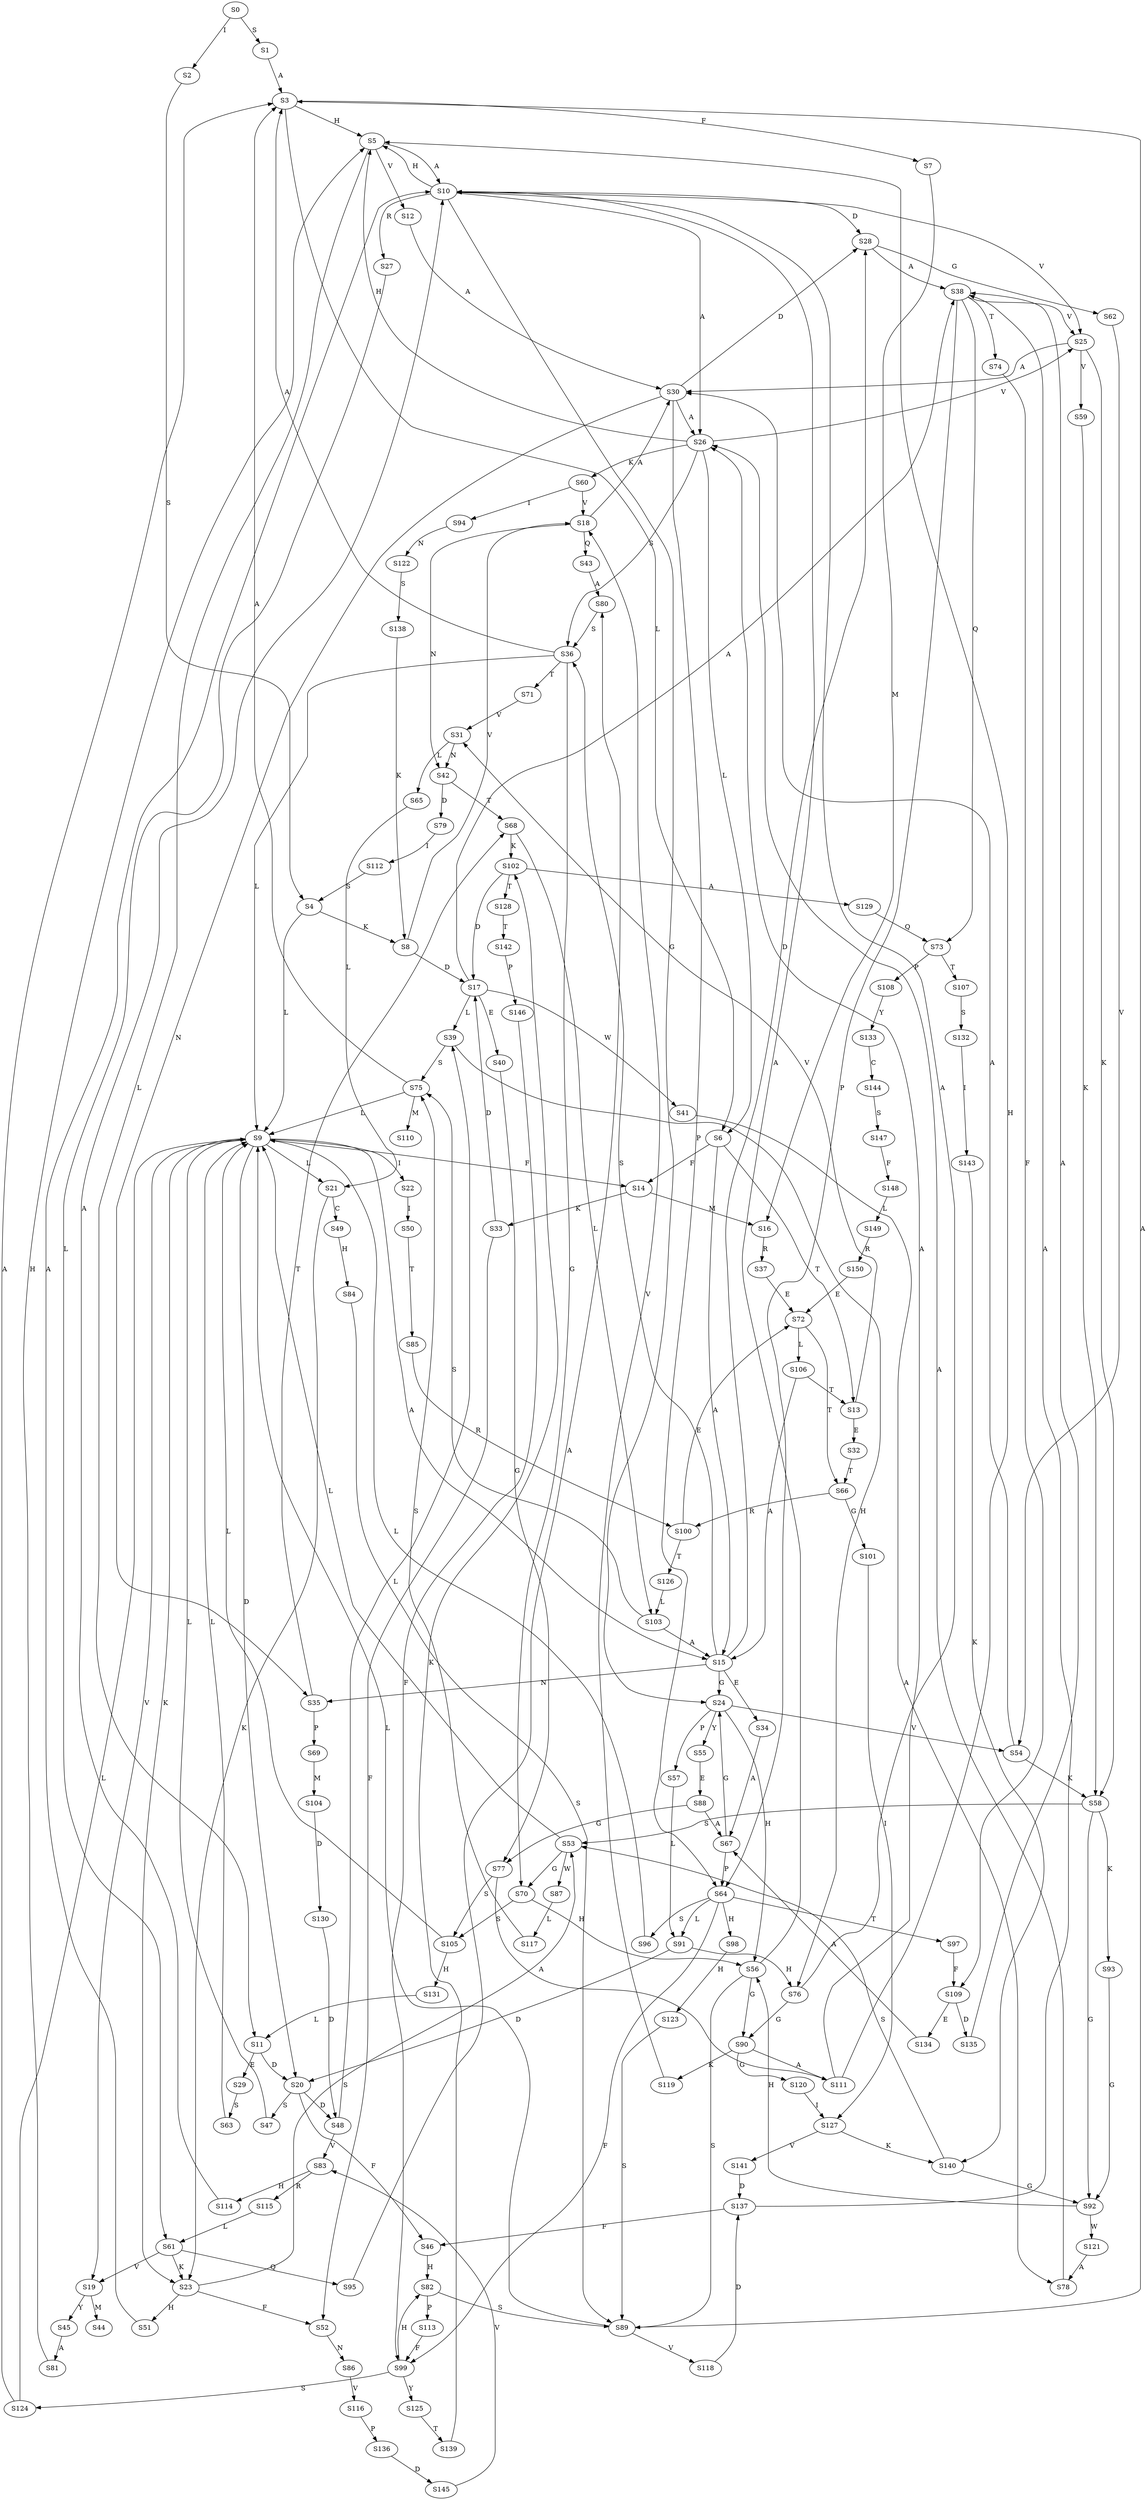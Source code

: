 strict digraph  {
	S0 -> S1 [ label = S ];
	S0 -> S2 [ label = I ];
	S1 -> S3 [ label = A ];
	S2 -> S4 [ label = S ];
	S3 -> S5 [ label = H ];
	S3 -> S6 [ label = L ];
	S3 -> S7 [ label = F ];
	S4 -> S8 [ label = K ];
	S4 -> S9 [ label = L ];
	S5 -> S10 [ label = A ];
	S5 -> S11 [ label = L ];
	S5 -> S12 [ label = V ];
	S6 -> S13 [ label = T ];
	S6 -> S14 [ label = F ];
	S6 -> S15 [ label = A ];
	S7 -> S16 [ label = M ];
	S8 -> S17 [ label = D ];
	S8 -> S18 [ label = V ];
	S9 -> S19 [ label = V ];
	S9 -> S14 [ label = F ];
	S9 -> S20 [ label = D ];
	S9 -> S15 [ label = A ];
	S9 -> S21 [ label = L ];
	S9 -> S22 [ label = I ];
	S9 -> S23 [ label = K ];
	S10 -> S24 [ label = G ];
	S10 -> S25 [ label = V ];
	S10 -> S5 [ label = H ];
	S10 -> S26 [ label = A ];
	S10 -> S27 [ label = R ];
	S10 -> S28 [ label = D ];
	S11 -> S20 [ label = D ];
	S11 -> S29 [ label = E ];
	S12 -> S30 [ label = A ];
	S13 -> S31 [ label = V ];
	S13 -> S32 [ label = E ];
	S14 -> S16 [ label = M ];
	S14 -> S33 [ label = K ];
	S15 -> S34 [ label = E ];
	S15 -> S28 [ label = D ];
	S15 -> S35 [ label = N ];
	S15 -> S36 [ label = S ];
	S15 -> S24 [ label = G ];
	S16 -> S37 [ label = R ];
	S17 -> S38 [ label = A ];
	S17 -> S39 [ label = L ];
	S17 -> S40 [ label = E ];
	S17 -> S41 [ label = W ];
	S18 -> S42 [ label = N ];
	S18 -> S43 [ label = Q ];
	S18 -> S30 [ label = A ];
	S19 -> S44 [ label = M ];
	S19 -> S45 [ label = Y ];
	S20 -> S46 [ label = F ];
	S20 -> S47 [ label = S ];
	S20 -> S48 [ label = D ];
	S21 -> S23 [ label = K ];
	S21 -> S49 [ label = C ];
	S22 -> S50 [ label = I ];
	S23 -> S51 [ label = H ];
	S23 -> S52 [ label = F ];
	S23 -> S53 [ label = S ];
	S24 -> S54 [ label = V ];
	S24 -> S55 [ label = Y ];
	S24 -> S56 [ label = H ];
	S24 -> S57 [ label = P ];
	S25 -> S58 [ label = K ];
	S25 -> S30 [ label = A ];
	S25 -> S59 [ label = V ];
	S26 -> S60 [ label = K ];
	S26 -> S6 [ label = L ];
	S26 -> S36 [ label = S ];
	S26 -> S25 [ label = V ];
	S26 -> S5 [ label = H ];
	S27 -> S61 [ label = L ];
	S28 -> S38 [ label = A ];
	S28 -> S62 [ label = G ];
	S29 -> S63 [ label = S ];
	S30 -> S35 [ label = N ];
	S30 -> S64 [ label = P ];
	S30 -> S26 [ label = A ];
	S30 -> S28 [ label = D ];
	S31 -> S65 [ label = L ];
	S31 -> S42 [ label = N ];
	S32 -> S66 [ label = T ];
	S33 -> S17 [ label = D ];
	S33 -> S52 [ label = F ];
	S34 -> S67 [ label = A ];
	S35 -> S68 [ label = T ];
	S35 -> S69 [ label = P ];
	S36 -> S70 [ label = G ];
	S36 -> S9 [ label = L ];
	S36 -> S3 [ label = A ];
	S36 -> S71 [ label = T ];
	S37 -> S72 [ label = E ];
	S38 -> S64 [ label = P ];
	S38 -> S25 [ label = V ];
	S38 -> S73 [ label = Q ];
	S38 -> S74 [ label = T ];
	S39 -> S75 [ label = S ];
	S39 -> S76 [ label = H ];
	S40 -> S77 [ label = G ];
	S41 -> S78 [ label = A ];
	S42 -> S68 [ label = T ];
	S42 -> S79 [ label = D ];
	S43 -> S80 [ label = A ];
	S45 -> S81 [ label = A ];
	S46 -> S82 [ label = H ];
	S47 -> S9 [ label = L ];
	S48 -> S83 [ label = V ];
	S48 -> S39 [ label = L ];
	S49 -> S84 [ label = H ];
	S50 -> S85 [ label = T ];
	S51 -> S10 [ label = A ];
	S52 -> S86 [ label = N ];
	S53 -> S87 [ label = W ];
	S53 -> S70 [ label = G ];
	S53 -> S9 [ label = L ];
	S54 -> S58 [ label = K ];
	S54 -> S30 [ label = A ];
	S55 -> S88 [ label = E ];
	S56 -> S89 [ label = S ];
	S56 -> S90 [ label = G ];
	S56 -> S10 [ label = A ];
	S57 -> S91 [ label = L ];
	S58 -> S92 [ label = G ];
	S58 -> S93 [ label = K ];
	S58 -> S53 [ label = S ];
	S59 -> S58 [ label = K ];
	S60 -> S18 [ label = V ];
	S60 -> S94 [ label = I ];
	S61 -> S23 [ label = K ];
	S61 -> S95 [ label = Q ];
	S61 -> S19 [ label = V ];
	S62 -> S54 [ label = V ];
	S63 -> S9 [ label = L ];
	S64 -> S96 [ label = S ];
	S64 -> S91 [ label = L ];
	S64 -> S97 [ label = T ];
	S64 -> S98 [ label = H ];
	S64 -> S99 [ label = F ];
	S65 -> S21 [ label = L ];
	S66 -> S100 [ label = R ];
	S66 -> S101 [ label = G ];
	S67 -> S24 [ label = G ];
	S67 -> S64 [ label = P ];
	S68 -> S102 [ label = K ];
	S68 -> S103 [ label = L ];
	S69 -> S104 [ label = M ];
	S70 -> S56 [ label = H ];
	S70 -> S105 [ label = S ];
	S71 -> S31 [ label = V ];
	S72 -> S106 [ label = L ];
	S72 -> S66 [ label = T ];
	S73 -> S107 [ label = T ];
	S73 -> S108 [ label = P ];
	S74 -> S109 [ label = F ];
	S75 -> S3 [ label = A ];
	S75 -> S110 [ label = M ];
	S75 -> S9 [ label = L ];
	S76 -> S10 [ label = A ];
	S76 -> S90 [ label = G ];
	S77 -> S111 [ label = A ];
	S77 -> S105 [ label = S ];
	S78 -> S26 [ label = A ];
	S79 -> S112 [ label = I ];
	S80 -> S36 [ label = S ];
	S81 -> S5 [ label = H ];
	S82 -> S113 [ label = P ];
	S82 -> S89 [ label = S ];
	S83 -> S114 [ label = H ];
	S83 -> S115 [ label = R ];
	S84 -> S89 [ label = S ];
	S85 -> S100 [ label = R ];
	S86 -> S116 [ label = V ];
	S87 -> S117 [ label = L ];
	S88 -> S77 [ label = G ];
	S88 -> S67 [ label = A ];
	S89 -> S9 [ label = L ];
	S89 -> S118 [ label = V ];
	S89 -> S3 [ label = A ];
	S90 -> S119 [ label = K ];
	S90 -> S120 [ label = G ];
	S90 -> S111 [ label = A ];
	S91 -> S76 [ label = H ];
	S91 -> S20 [ label = D ];
	S92 -> S121 [ label = W ];
	S92 -> S56 [ label = H ];
	S93 -> S92 [ label = G ];
	S94 -> S122 [ label = N ];
	S95 -> S80 [ label = A ];
	S96 -> S9 [ label = L ];
	S97 -> S109 [ label = F ];
	S98 -> S123 [ label = H ];
	S99 -> S124 [ label = S ];
	S99 -> S125 [ label = Y ];
	S99 -> S82 [ label = H ];
	S100 -> S126 [ label = T ];
	S100 -> S72 [ label = E ];
	S101 -> S127 [ label = I ];
	S102 -> S17 [ label = D ];
	S102 -> S128 [ label = T ];
	S102 -> S129 [ label = A ];
	S103 -> S15 [ label = A ];
	S103 -> S75 [ label = S ];
	S104 -> S130 [ label = D ];
	S105 -> S9 [ label = L ];
	S105 -> S131 [ label = H ];
	S106 -> S15 [ label = A ];
	S106 -> S13 [ label = T ];
	S107 -> S132 [ label = S ];
	S108 -> S133 [ label = Y ];
	S109 -> S134 [ label = E ];
	S109 -> S135 [ label = D ];
	S111 -> S5 [ label = H ];
	S111 -> S26 [ label = A ];
	S112 -> S4 [ label = S ];
	S113 -> S99 [ label = F ];
	S114 -> S10 [ label = A ];
	S115 -> S61 [ label = L ];
	S116 -> S136 [ label = P ];
	S117 -> S75 [ label = S ];
	S118 -> S137 [ label = D ];
	S119 -> S18 [ label = V ];
	S120 -> S127 [ label = I ];
	S121 -> S78 [ label = A ];
	S122 -> S138 [ label = S ];
	S123 -> S89 [ label = S ];
	S124 -> S9 [ label = L ];
	S124 -> S3 [ label = A ];
	S125 -> S139 [ label = T ];
	S126 -> S103 [ label = L ];
	S127 -> S140 [ label = K ];
	S127 -> S141 [ label = V ];
	S128 -> S142 [ label = T ];
	S129 -> S73 [ label = Q ];
	S130 -> S48 [ label = D ];
	S131 -> S11 [ label = L ];
	S132 -> S143 [ label = I ];
	S133 -> S144 [ label = C ];
	S134 -> S67 [ label = A ];
	S135 -> S38 [ label = A ];
	S136 -> S145 [ label = D ];
	S137 -> S46 [ label = F ];
	S137 -> S38 [ label = A ];
	S138 -> S8 [ label = K ];
	S139 -> S102 [ label = K ];
	S140 -> S92 [ label = G ];
	S140 -> S53 [ label = S ];
	S141 -> S137 [ label = D ];
	S142 -> S146 [ label = P ];
	S143 -> S140 [ label = K ];
	S144 -> S147 [ label = S ];
	S145 -> S83 [ label = V ];
	S146 -> S99 [ label = F ];
	S147 -> S148 [ label = F ];
	S148 -> S149 [ label = L ];
	S149 -> S150 [ label = R ];
	S150 -> S72 [ label = E ];
}

